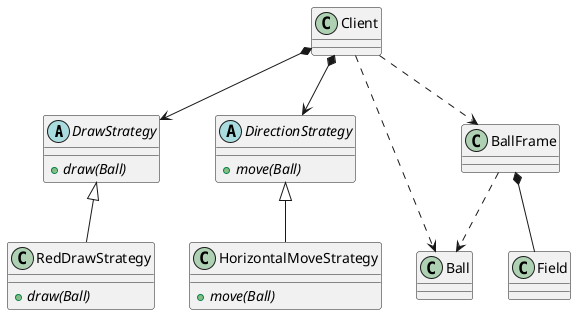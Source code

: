 @startuml
'https://plantuml.com/class-diagram

abstract class DrawStrategy {
    + {abstract} draw(Ball)
}
class RedDrawStrategy extends DrawStrategy {
    + {abstract} draw(Ball)
}
abstract class DirectionStrategy {
    + {abstract} move(Ball)
}
class HorizontalMoveStrategy extends DirectionStrategy {
    + {abstract} move(Ball)
}


Client *--> DrawStrategy
Client *--> DirectionStrategy
Client ..> Ball
Client ..> BallFrame

BallFrame ..> Ball
BallFrame *-- Field


@enduml